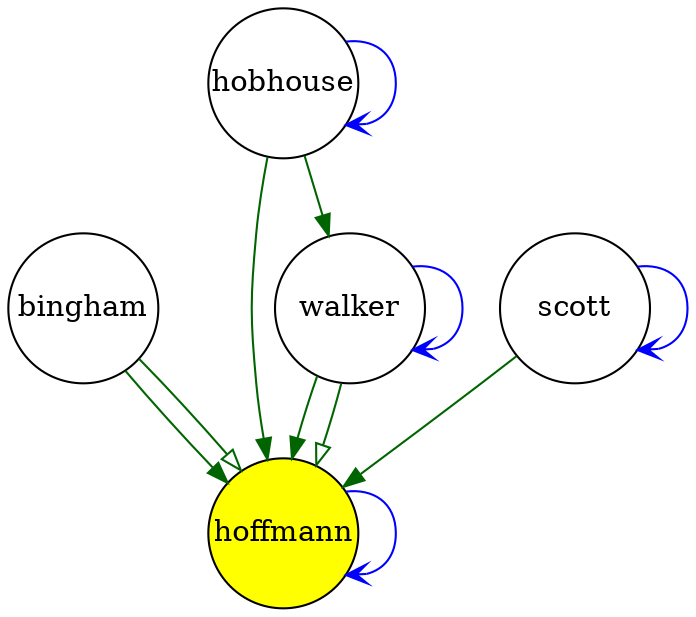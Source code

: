 digraph case62 { 
 K=0.6 
 "bingham" -> { "hoffmann" } [color="darkgreen", arrowhead="normal", penwidth=1, href="#5"]; 
 "bingham" -> { "hoffmann" } [color="darkgreen", arrowhead="onormal", penwidth=1, href="partagr_bingham_hoffmann"];
 "hoffmann" -> { "hoffmann" } [color="blue", arrowhead="vee", penwidth=1, href="#268"]; 
 "hobhouse" -> { "hoffmann" } [color="darkgreen", arrowhead="normal", penwidth=1, href="#273"]; 
 "hobhouse" -> { "walker" } [color="darkgreen", arrowhead="normal", penwidth=1, href="#273"]; 
 "hobhouse" -> { "hobhouse" } [color="blue", arrowhead="vee", penwidth=1, href="#273"]; 
 "scott" -> { "hoffmann" } [color="darkgreen", arrowhead="normal", penwidth=1, href="#278"]; 
 "scott" -> { "scott" } [color="blue", arrowhead="vee", penwidth=1, href="#278"]; 
 "walker" -> { "hoffmann" } [color="darkgreen", arrowhead="normal", penwidth=1, href="fullagr_walker_hoffmann"];
 "walker" -> { "walker" } [color="blue", arrowhead="vee", penwidth=1, href="outcome_walker_self"];
 "walker" -> { "hoffmann" } [color="darkgreen", arrowhead="onormal", penwidth=1, href="partagr_walker_hoffmann"];
 "bingham" [shape="circle", fixedsize="true", height=1, width=1, style="filled", fillcolor="white", href="#bingham"]; 
 "hoffmann" [shape="circle", fixedsize="true", height=1, width=1, style="filled", fillcolor="yellow", href="#hoffmann"]; 
 "hobhouse" [shape="circle", fixedsize="true", height=1, width=1, style="filled", fillcolor="white", href="#hobhouse"]; 
 "scott" [shape="circle", fixedsize="true", height=1, width=1, style="filled", fillcolor="white", href="#scott"]; 
 "walker" [shape="circle", fixedsize="true", height=1, width=1, style="filled", fillcolor="white", href="#walker"]; 

}